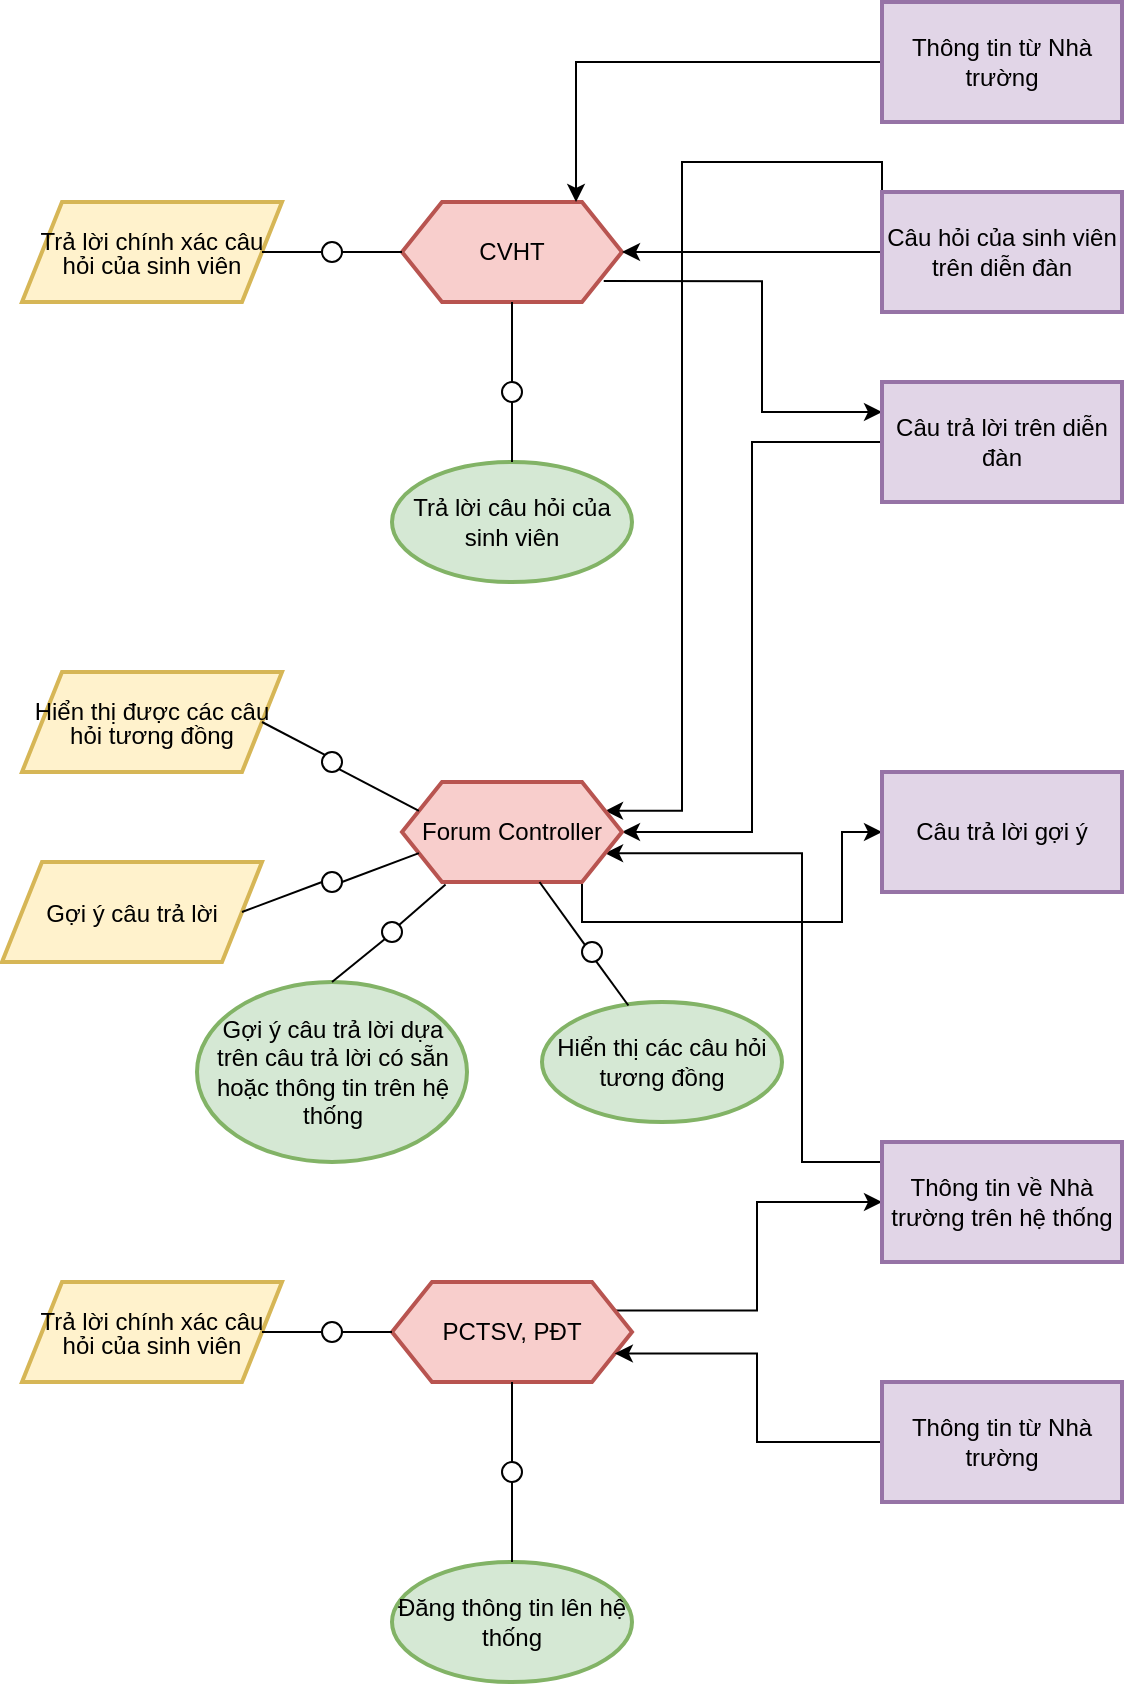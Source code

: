 <mxfile version="26.1.3">
  <diagram name="Page-1" id="cxbLiS9NmMJ1xF7XLfUb">
    <mxGraphModel dx="778" dy="458" grid="1" gridSize="10" guides="1" tooltips="1" connect="1" arrows="1" fold="1" page="1" pageScale="1" pageWidth="850" pageHeight="1100" math="0" shadow="0">
      <root>
        <mxCell id="0" />
        <mxCell id="1" parent="0" />
        <mxCell id="SzfD7wxugyMzjf5wT04s-8" style="edgeStyle=orthogonalEdgeStyle;rounded=0;orthogonalLoop=1;jettySize=auto;html=1;entryX=0;entryY=0.25;entryDx=0;entryDy=0;exitX=0.917;exitY=0.791;exitDx=0;exitDy=0;exitPerimeter=0;" edge="1" parent="1" source="SzfD7wxugyMzjf5wT04s-3" target="SzfD7wxugyMzjf5wT04s-7">
          <mxGeometry relative="1" as="geometry">
            <Array as="points">
              <mxPoint x="550" y="320" />
              <mxPoint x="550" y="385" />
            </Array>
          </mxGeometry>
        </mxCell>
        <mxCell id="SzfD7wxugyMzjf5wT04s-3" value="CVHT" style="shape=hexagon;perimeter=hexagonPerimeter2;whiteSpace=wrap;html=1;fixedSize=1;fillColor=#f8cecc;strokeColor=#b85450;strokeWidth=2;" vertex="1" parent="1">
          <mxGeometry x="370" y="280" width="110" height="50" as="geometry" />
        </mxCell>
        <mxCell id="SzfD7wxugyMzjf5wT04s-6" style="edgeStyle=orthogonalEdgeStyle;rounded=0;orthogonalLoop=1;jettySize=auto;html=1;entryX=1;entryY=0.5;entryDx=0;entryDy=0;" edge="1" parent="1" source="SzfD7wxugyMzjf5wT04s-5" target="SzfD7wxugyMzjf5wT04s-3">
          <mxGeometry relative="1" as="geometry" />
        </mxCell>
        <mxCell id="SzfD7wxugyMzjf5wT04s-47" style="edgeStyle=orthogonalEdgeStyle;rounded=0;orthogonalLoop=1;jettySize=auto;html=1;entryX=1;entryY=0.25;entryDx=0;entryDy=0;exitX=0;exitY=0.75;exitDx=0;exitDy=0;" edge="1" parent="1" source="SzfD7wxugyMzjf5wT04s-5" target="SzfD7wxugyMzjf5wT04s-46">
          <mxGeometry relative="1" as="geometry">
            <mxPoint x="680" y="260" as="sourcePoint" />
            <mxPoint x="539.998" y="584.423" as="targetPoint" />
            <Array as="points">
              <mxPoint x="510" y="260" />
              <mxPoint x="510" y="584" />
            </Array>
          </mxGeometry>
        </mxCell>
        <mxCell id="SzfD7wxugyMzjf5wT04s-5" value="Câu hỏi của sinh viên trên diễn đàn" style="rounded=0;whiteSpace=wrap;html=1;fillColor=#e1d5e7;strokeColor=#9673a6;strokeWidth=2;" vertex="1" parent="1">
          <mxGeometry x="610" y="275" width="120" height="60" as="geometry" />
        </mxCell>
        <mxCell id="SzfD7wxugyMzjf5wT04s-49" style="edgeStyle=orthogonalEdgeStyle;rounded=0;orthogonalLoop=1;jettySize=auto;html=1;entryX=1;entryY=0.5;entryDx=0;entryDy=0;" edge="1" parent="1" source="SzfD7wxugyMzjf5wT04s-7" target="SzfD7wxugyMzjf5wT04s-46">
          <mxGeometry relative="1" as="geometry" />
        </mxCell>
        <mxCell id="SzfD7wxugyMzjf5wT04s-7" value="Câu trả lời trên diễn đàn" style="rounded=0;whiteSpace=wrap;html=1;fillColor=#e1d5e7;strokeColor=#9673a6;strokeWidth=2;" vertex="1" parent="1">
          <mxGeometry x="610" y="370" width="120" height="60" as="geometry" />
        </mxCell>
        <mxCell id="SzfD7wxugyMzjf5wT04s-9" value="Trả lời câu hỏi của sinh viên" style="ellipse;whiteSpace=wrap;html=1;fillColor=#d5e8d4;strokeColor=#82b366;strokeWidth=2;" vertex="1" parent="1">
          <mxGeometry x="365" y="410" width="120" height="60" as="geometry" />
        </mxCell>
        <mxCell id="SzfD7wxugyMzjf5wT04s-20" value="" style="group;rotation=90;" vertex="1" connectable="0" parent="1">
          <mxGeometry x="330" y="300" width="10" height="10" as="geometry" />
        </mxCell>
        <mxCell id="SzfD7wxugyMzjf5wT04s-21" value="" style="ellipse;whiteSpace=wrap;html=1;aspect=fixed;rotation=90;" vertex="1" parent="SzfD7wxugyMzjf5wT04s-20">
          <mxGeometry width="10" height="10" as="geometry" />
        </mxCell>
        <mxCell id="SzfD7wxugyMzjf5wT04s-25" style="edgeStyle=orthogonalEdgeStyle;rounded=0;orthogonalLoop=1;jettySize=auto;html=1;entryX=0.791;entryY=0;entryDx=0;entryDy=0;entryPerimeter=0;" edge="1" parent="1" source="SzfD7wxugyMzjf5wT04s-24" target="SzfD7wxugyMzjf5wT04s-3">
          <mxGeometry relative="1" as="geometry" />
        </mxCell>
        <mxCell id="SzfD7wxugyMzjf5wT04s-24" value="Thông tin từ Nhà trường" style="rounded=0;whiteSpace=wrap;html=1;fillColor=#e1d5e7;strokeColor=#9673a6;strokeWidth=2;" vertex="1" parent="1">
          <mxGeometry x="610" y="180" width="120" height="60" as="geometry" />
        </mxCell>
        <mxCell id="SzfD7wxugyMzjf5wT04s-10" value="" style="ellipse;whiteSpace=wrap;html=1;aspect=fixed;" vertex="1" parent="1">
          <mxGeometry x="420" y="370" width="10" height="10" as="geometry" />
        </mxCell>
        <mxCell id="SzfD7wxugyMzjf5wT04s-12" value="" style="endArrow=none;html=1;rounded=0;entryX=0.5;entryY=1;entryDx=0;entryDy=0;exitX=0.5;exitY=0;exitDx=0;exitDy=0;" edge="1" parent="1" source="SzfD7wxugyMzjf5wT04s-10" target="SzfD7wxugyMzjf5wT04s-3">
          <mxGeometry width="50" height="50" relative="1" as="geometry">
            <mxPoint x="420" y="360" as="sourcePoint" />
            <mxPoint x="470" y="310" as="targetPoint" />
          </mxGeometry>
        </mxCell>
        <mxCell id="SzfD7wxugyMzjf5wT04s-14" value="" style="endArrow=none;html=1;rounded=0;entryX=0.5;entryY=1;entryDx=0;entryDy=0;exitX=0.5;exitY=0;exitDx=0;exitDy=0;" edge="1" parent="1" source="SzfD7wxugyMzjf5wT04s-9" target="SzfD7wxugyMzjf5wT04s-10">
          <mxGeometry width="50" height="50" relative="1" as="geometry">
            <mxPoint x="435" y="370" as="sourcePoint" />
            <mxPoint x="435" y="340" as="targetPoint" />
          </mxGeometry>
        </mxCell>
        <mxCell id="SzfD7wxugyMzjf5wT04s-26" value="&lt;div style=&quot;line-height: 100%;&quot;&gt;Trả lời chính xác câu hỏi của sinh viên&lt;/div&gt;" style="shape=parallelogram;perimeter=parallelogramPerimeter;whiteSpace=wrap;html=1;fixedSize=1;fillColor=#fff2cc;strokeColor=#d6b656;strokeWidth=2;align=center;" vertex="1" parent="1">
          <mxGeometry x="180" y="280" width="130" height="50" as="geometry" />
        </mxCell>
        <mxCell id="SzfD7wxugyMzjf5wT04s-22" value="" style="endArrow=none;html=1;rounded=0;entryX=0;entryY=0.5;entryDx=0;entryDy=0;exitX=0.5;exitY=0;exitDx=0;exitDy=0;" edge="1" parent="1" source="SzfD7wxugyMzjf5wT04s-21" target="SzfD7wxugyMzjf5wT04s-3">
          <mxGeometry width="50" height="50" relative="1" as="geometry">
            <mxPoint x="340" y="300" as="sourcePoint" />
            <mxPoint x="390" y="350" as="targetPoint" />
          </mxGeometry>
        </mxCell>
        <mxCell id="SzfD7wxugyMzjf5wT04s-23" value="" style="endArrow=none;html=1;rounded=0;entryX=0.5;entryY=1;entryDx=0;entryDy=0;exitX=1;exitY=0.5;exitDx=0;exitDy=0;" edge="1" parent="1" target="SzfD7wxugyMzjf5wT04s-21" source="SzfD7wxugyMzjf5wT04s-26">
          <mxGeometry width="50" height="50" relative="1" as="geometry">
            <mxPoint x="330" y="315" as="sourcePoint" />
            <mxPoint x="360" y="315" as="targetPoint" />
          </mxGeometry>
        </mxCell>
        <mxCell id="SzfD7wxugyMzjf5wT04s-31" style="edgeStyle=orthogonalEdgeStyle;rounded=0;orthogonalLoop=1;jettySize=auto;html=1;entryX=0;entryY=0.5;entryDx=0;entryDy=0;exitX=1;exitY=0.25;exitDx=0;exitDy=0;" edge="1" parent="1" source="SzfD7wxugyMzjf5wT04s-27" target="SzfD7wxugyMzjf5wT04s-29">
          <mxGeometry relative="1" as="geometry" />
        </mxCell>
        <mxCell id="SzfD7wxugyMzjf5wT04s-27" value="PCTSV, PĐT" style="shape=hexagon;perimeter=hexagonPerimeter2;whiteSpace=wrap;html=1;fixedSize=1;fillColor=#f8cecc;strokeColor=#b85450;strokeWidth=2;" vertex="1" parent="1">
          <mxGeometry x="365" y="820" width="120" height="50" as="geometry" />
        </mxCell>
        <mxCell id="SzfD7wxugyMzjf5wT04s-30" style="edgeStyle=orthogonalEdgeStyle;rounded=0;orthogonalLoop=1;jettySize=auto;html=1;entryX=1;entryY=0.75;entryDx=0;entryDy=0;" edge="1" parent="1" source="SzfD7wxugyMzjf5wT04s-28" target="SzfD7wxugyMzjf5wT04s-27">
          <mxGeometry relative="1" as="geometry" />
        </mxCell>
        <mxCell id="SzfD7wxugyMzjf5wT04s-28" value="Thông tin từ Nhà trường" style="rounded=0;whiteSpace=wrap;html=1;fillColor=#e1d5e7;strokeColor=#9673a6;strokeWidth=2;" vertex="1" parent="1">
          <mxGeometry x="610" y="870" width="120" height="60" as="geometry" />
        </mxCell>
        <mxCell id="SzfD7wxugyMzjf5wT04s-50" style="edgeStyle=orthogonalEdgeStyle;rounded=0;orthogonalLoop=1;jettySize=auto;html=1;entryX=1;entryY=0.75;entryDx=0;entryDy=0;" edge="1" parent="1" source="SzfD7wxugyMzjf5wT04s-29" target="SzfD7wxugyMzjf5wT04s-46">
          <mxGeometry relative="1" as="geometry">
            <Array as="points">
              <mxPoint x="570" y="760" />
              <mxPoint x="570" y="606" />
            </Array>
          </mxGeometry>
        </mxCell>
        <mxCell id="SzfD7wxugyMzjf5wT04s-29" value="Thông tin về Nhà trường trên hệ thống" style="rounded=0;whiteSpace=wrap;html=1;fillColor=#e1d5e7;strokeColor=#9673a6;strokeWidth=2;" vertex="1" parent="1">
          <mxGeometry x="610" y="750" width="120" height="60" as="geometry" />
        </mxCell>
        <mxCell id="SzfD7wxugyMzjf5wT04s-32" value="Đăng thông tin lên hệ thống" style="ellipse;whiteSpace=wrap;html=1;fillColor=#d5e8d4;strokeColor=#82b366;strokeWidth=2;" vertex="1" parent="1">
          <mxGeometry x="365" y="960" width="120" height="60" as="geometry" />
        </mxCell>
        <mxCell id="SzfD7wxugyMzjf5wT04s-38" value="" style="ellipse;whiteSpace=wrap;html=1;aspect=fixed;rotation=90;" vertex="1" parent="1">
          <mxGeometry x="420" y="910" width="10" height="10" as="geometry" />
        </mxCell>
        <mxCell id="SzfD7wxugyMzjf5wT04s-40" value="" style="endArrow=none;html=1;rounded=0;entryX=0.5;entryY=1;entryDx=0;entryDy=0;exitX=0;exitY=0.5;exitDx=0;exitDy=0;" edge="1" parent="1" source="SzfD7wxugyMzjf5wT04s-38" target="SzfD7wxugyMzjf5wT04s-27">
          <mxGeometry width="50" height="50" relative="1" as="geometry">
            <mxPoint x="360" y="950" as="sourcePoint" />
            <mxPoint x="410" y="900" as="targetPoint" />
          </mxGeometry>
        </mxCell>
        <mxCell id="SzfD7wxugyMzjf5wT04s-41" value="" style="endArrow=none;html=1;rounded=0;entryX=1;entryY=0.5;entryDx=0;entryDy=0;exitX=0.5;exitY=0;exitDx=0;exitDy=0;" edge="1" parent="1" source="SzfD7wxugyMzjf5wT04s-32" target="SzfD7wxugyMzjf5wT04s-38">
          <mxGeometry width="50" height="50" relative="1" as="geometry">
            <mxPoint x="435" y="920" as="sourcePoint" />
            <mxPoint x="435" y="880" as="targetPoint" />
          </mxGeometry>
        </mxCell>
        <mxCell id="SzfD7wxugyMzjf5wT04s-42" value="&lt;div style=&quot;line-height: 100%;&quot;&gt;Trả lời chính xác câu hỏi của sinh viên&lt;/div&gt;" style="shape=parallelogram;perimeter=parallelogramPerimeter;whiteSpace=wrap;html=1;fixedSize=1;fillColor=#fff2cc;strokeColor=#d6b656;strokeWidth=2;align=center;" vertex="1" parent="1">
          <mxGeometry x="180" y="820" width="130" height="50" as="geometry" />
        </mxCell>
        <mxCell id="SzfD7wxugyMzjf5wT04s-43" value="" style="ellipse;whiteSpace=wrap;html=1;aspect=fixed;rotation=90;" vertex="1" parent="1">
          <mxGeometry x="330" y="840" width="10" height="10" as="geometry" />
        </mxCell>
        <mxCell id="SzfD7wxugyMzjf5wT04s-44" value="" style="endArrow=none;html=1;rounded=0;exitX=1;exitY=0.5;exitDx=0;exitDy=0;entryX=0.5;entryY=1;entryDx=0;entryDy=0;" edge="1" parent="1" source="SzfD7wxugyMzjf5wT04s-42" target="SzfD7wxugyMzjf5wT04s-43">
          <mxGeometry width="50" height="50" relative="1" as="geometry">
            <mxPoint x="370" y="810" as="sourcePoint" />
            <mxPoint x="420" y="760" as="targetPoint" />
          </mxGeometry>
        </mxCell>
        <mxCell id="SzfD7wxugyMzjf5wT04s-45" value="" style="endArrow=none;html=1;rounded=0;exitX=0.5;exitY=0;exitDx=0;exitDy=0;entryX=0;entryY=0.5;entryDx=0;entryDy=0;" edge="1" parent="1" source="SzfD7wxugyMzjf5wT04s-43" target="SzfD7wxugyMzjf5wT04s-27">
          <mxGeometry width="50" height="50" relative="1" as="geometry">
            <mxPoint x="340" y="850" as="sourcePoint" />
            <mxPoint x="390" y="800" as="targetPoint" />
          </mxGeometry>
        </mxCell>
        <mxCell id="SzfD7wxugyMzjf5wT04s-52" style="edgeStyle=orthogonalEdgeStyle;rounded=0;orthogonalLoop=1;jettySize=auto;html=1;entryX=0;entryY=0.5;entryDx=0;entryDy=0;" edge="1" parent="1" source="SzfD7wxugyMzjf5wT04s-46" target="SzfD7wxugyMzjf5wT04s-51">
          <mxGeometry relative="1" as="geometry">
            <Array as="points">
              <mxPoint x="460" y="640" />
              <mxPoint x="590" y="640" />
              <mxPoint x="590" y="595" />
            </Array>
          </mxGeometry>
        </mxCell>
        <mxCell id="SzfD7wxugyMzjf5wT04s-46" value="Forum Controller" style="shape=hexagon;perimeter=hexagonPerimeter2;whiteSpace=wrap;html=1;fixedSize=1;fillColor=#f8cecc;strokeColor=#b85450;strokeWidth=2;" vertex="1" parent="1">
          <mxGeometry x="370" y="570" width="110" height="50" as="geometry" />
        </mxCell>
        <mxCell id="SzfD7wxugyMzjf5wT04s-51" value="Câu trả lời gợi ý" style="rounded=0;whiteSpace=wrap;html=1;fillColor=#e1d5e7;strokeColor=#9673a6;strokeWidth=2;" vertex="1" parent="1">
          <mxGeometry x="610" y="565" width="120" height="60" as="geometry" />
        </mxCell>
        <mxCell id="SzfD7wxugyMzjf5wT04s-53" value="Hiển thị các câu hỏi tương đồng" style="ellipse;whiteSpace=wrap;html=1;fillColor=#d5e8d4;strokeColor=#82b366;strokeWidth=2;" vertex="1" parent="1">
          <mxGeometry x="440" y="680" width="120" height="60" as="geometry" />
        </mxCell>
        <mxCell id="SzfD7wxugyMzjf5wT04s-54" value="Gợi ý câu trả lời dựa trên câu trả lời có sẵn hoặc thông tin trên hệ thống" style="ellipse;whiteSpace=wrap;html=1;fillColor=#d5e8d4;strokeColor=#82b366;strokeWidth=2;" vertex="1" parent="1">
          <mxGeometry x="267.5" y="670" width="135" height="90" as="geometry" />
        </mxCell>
        <mxCell id="SzfD7wxugyMzjf5wT04s-55" value="" style="ellipse;whiteSpace=wrap;html=1;aspect=fixed;rotation=90;" vertex="1" parent="1">
          <mxGeometry x="360" y="640" width="10" height="10" as="geometry" />
        </mxCell>
        <mxCell id="SzfD7wxugyMzjf5wT04s-56" value="" style="ellipse;whiteSpace=wrap;html=1;aspect=fixed;rotation=90;" vertex="1" parent="1">
          <mxGeometry x="460" y="650" width="10" height="10" as="geometry" />
        </mxCell>
        <mxCell id="SzfD7wxugyMzjf5wT04s-58" value="" style="endArrow=none;html=1;rounded=0;entryX=0.625;entryY=1;entryDx=0;entryDy=0;exitX=0;exitY=1;exitDx=0;exitDy=0;" edge="1" parent="1" source="SzfD7wxugyMzjf5wT04s-56" target="SzfD7wxugyMzjf5wT04s-46">
          <mxGeometry width="50" height="50" relative="1" as="geometry">
            <mxPoint x="430" y="680" as="sourcePoint" />
            <mxPoint x="480" y="630" as="targetPoint" />
          </mxGeometry>
        </mxCell>
        <mxCell id="SzfD7wxugyMzjf5wT04s-59" value="" style="endArrow=none;html=1;rounded=0;exitX=0.36;exitY=0.029;exitDx=0;exitDy=0;exitPerimeter=0;entryX=0.943;entryY=0.308;entryDx=0;entryDy=0;entryPerimeter=0;" edge="1" parent="1" source="SzfD7wxugyMzjf5wT04s-53" target="SzfD7wxugyMzjf5wT04s-56">
          <mxGeometry width="50" height="50" relative="1" as="geometry">
            <mxPoint x="471" y="661" as="sourcePoint" />
            <mxPoint x="470" y="660" as="targetPoint" />
          </mxGeometry>
        </mxCell>
        <mxCell id="SzfD7wxugyMzjf5wT04s-60" value="" style="endArrow=none;html=1;rounded=0;entryX=0.198;entryY=1.025;entryDx=0;entryDy=0;entryPerimeter=0;exitX=0;exitY=0;exitDx=0;exitDy=0;" edge="1" parent="1" source="SzfD7wxugyMzjf5wT04s-55" target="SzfD7wxugyMzjf5wT04s-46">
          <mxGeometry width="50" height="50" relative="1" as="geometry">
            <mxPoint x="380" y="670" as="sourcePoint" />
            <mxPoint x="430" y="620" as="targetPoint" />
          </mxGeometry>
        </mxCell>
        <mxCell id="SzfD7wxugyMzjf5wT04s-61" value="" style="endArrow=none;html=1;rounded=0;entryX=1;entryY=1;entryDx=0;entryDy=0;exitX=0.5;exitY=0;exitDx=0;exitDy=0;" edge="1" parent="1" source="SzfD7wxugyMzjf5wT04s-54" target="SzfD7wxugyMzjf5wT04s-55">
          <mxGeometry width="50" height="50" relative="1" as="geometry">
            <mxPoint x="379" y="651" as="sourcePoint" />
            <mxPoint x="402" y="631" as="targetPoint" />
          </mxGeometry>
        </mxCell>
        <mxCell id="SzfD7wxugyMzjf5wT04s-62" value="&lt;div style=&quot;line-height: 100%;&quot;&gt;Hiển thị được các câu hỏi tương đồng&lt;/div&gt;" style="shape=parallelogram;perimeter=parallelogramPerimeter;whiteSpace=wrap;html=1;fixedSize=1;fillColor=#fff2cc;strokeColor=#d6b656;strokeWidth=2;align=center;" vertex="1" parent="1">
          <mxGeometry x="180" y="515" width="130" height="50" as="geometry" />
        </mxCell>
        <mxCell id="SzfD7wxugyMzjf5wT04s-63" value="&lt;div style=&quot;line-height: 100%;&quot;&gt;Gợi ý câu trả lời&lt;/div&gt;" style="shape=parallelogram;perimeter=parallelogramPerimeter;whiteSpace=wrap;html=1;fixedSize=1;fillColor=#fff2cc;strokeColor=#d6b656;strokeWidth=2;align=center;" vertex="1" parent="1">
          <mxGeometry x="170" y="610" width="130" height="50" as="geometry" />
        </mxCell>
        <mxCell id="SzfD7wxugyMzjf5wT04s-64" value="" style="ellipse;whiteSpace=wrap;html=1;aspect=fixed;rotation=90;" vertex="1" parent="1">
          <mxGeometry x="330" y="615" width="10" height="10" as="geometry" />
        </mxCell>
        <mxCell id="SzfD7wxugyMzjf5wT04s-65" value="" style="ellipse;whiteSpace=wrap;html=1;aspect=fixed;rotation=90;" vertex="1" parent="1">
          <mxGeometry x="330" y="555" width="10" height="10" as="geometry" />
        </mxCell>
        <mxCell id="SzfD7wxugyMzjf5wT04s-66" value="" style="endArrow=none;html=1;rounded=0;entryX=0;entryY=0.75;entryDx=0;entryDy=0;exitX=0.5;exitY=0;exitDx=0;exitDy=0;" edge="1" parent="1" source="SzfD7wxugyMzjf5wT04s-64" target="SzfD7wxugyMzjf5wT04s-46">
          <mxGeometry width="50" height="50" relative="1" as="geometry">
            <mxPoint x="340" y="630" as="sourcePoint" />
            <mxPoint x="390" y="580" as="targetPoint" />
          </mxGeometry>
        </mxCell>
        <mxCell id="SzfD7wxugyMzjf5wT04s-67" value="" style="endArrow=none;html=1;rounded=0;entryX=0.5;entryY=1;entryDx=0;entryDy=0;exitX=1;exitY=0.5;exitDx=0;exitDy=0;" edge="1" parent="1" source="SzfD7wxugyMzjf5wT04s-63" target="SzfD7wxugyMzjf5wT04s-64">
          <mxGeometry width="50" height="50" relative="1" as="geometry">
            <mxPoint x="350" y="630" as="sourcePoint" />
            <mxPoint x="388" y="616" as="targetPoint" />
          </mxGeometry>
        </mxCell>
        <mxCell id="SzfD7wxugyMzjf5wT04s-68" value="" style="endArrow=none;html=1;rounded=0;entryX=0;entryY=0.25;entryDx=0;entryDy=0;exitX=1;exitY=0;exitDx=0;exitDy=0;" edge="1" parent="1" source="SzfD7wxugyMzjf5wT04s-65" target="SzfD7wxugyMzjf5wT04s-46">
          <mxGeometry width="50" height="50" relative="1" as="geometry">
            <mxPoint x="360" y="640" as="sourcePoint" />
            <mxPoint x="398" y="626" as="targetPoint" />
          </mxGeometry>
        </mxCell>
        <mxCell id="SzfD7wxugyMzjf5wT04s-69" value="" style="endArrow=none;html=1;rounded=0;entryX=0;entryY=1;entryDx=0;entryDy=0;exitX=1;exitY=0.5;exitDx=0;exitDy=0;" edge="1" parent="1" source="SzfD7wxugyMzjf5wT04s-62" target="SzfD7wxugyMzjf5wT04s-65">
          <mxGeometry width="50" height="50" relative="1" as="geometry">
            <mxPoint x="359" y="559" as="sourcePoint" />
            <mxPoint x="388" y="594" as="targetPoint" />
          </mxGeometry>
        </mxCell>
      </root>
    </mxGraphModel>
  </diagram>
</mxfile>
